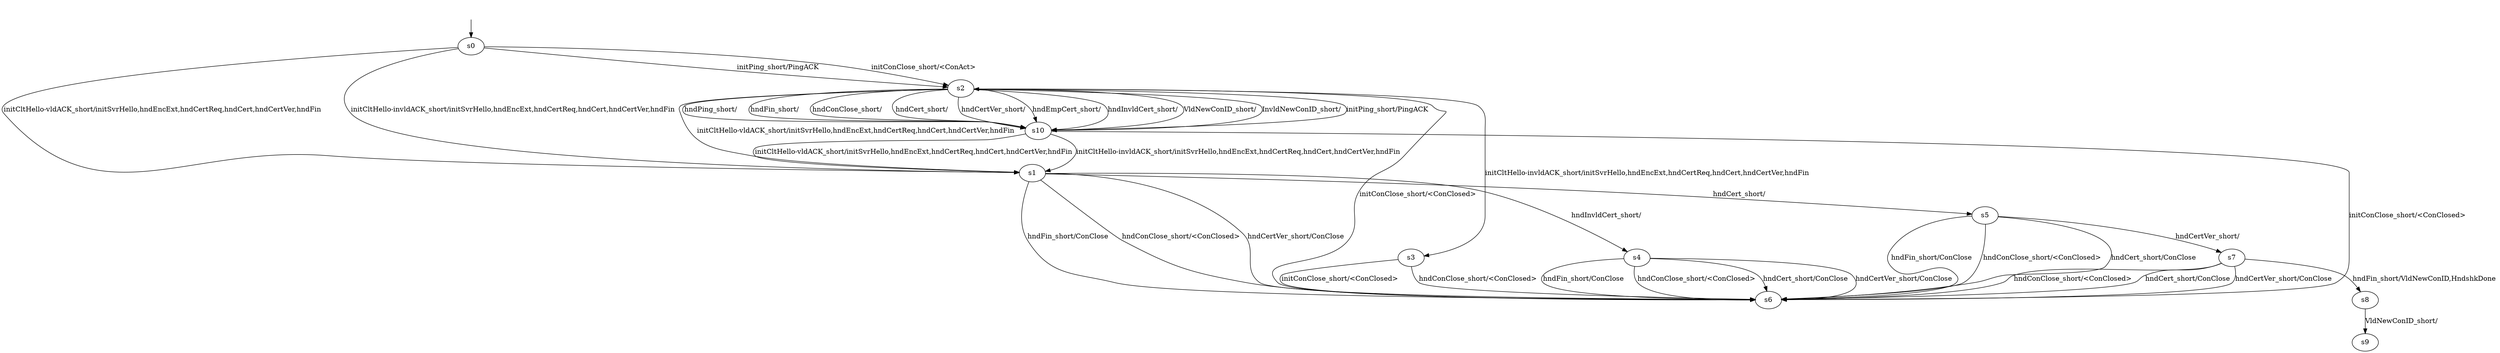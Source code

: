 digraph "picoModels/pico-BWCA-s-0/learnedModel" {
s0 [label=s0];
s1 [label=s1];
s2 [label=s2];
s3 [label=s3];
s4 [label=s4];
s5 [label=s5];
s6 [label=s6];
s7 [label=s7];
s8 [label=s8];
s9 [label=s9];
s10 [label=s10];
s0 -> s2  [label="initPing_short/PingACK "];
s0 -> s2  [label="initConClose_short/<ConAct> "];
s0 -> s1  [label="initCltHello-vldACK_short/initSvrHello,hndEncExt,hndCertReq,hndCert,hndCertVer,hndFin "];
s0 -> s1  [label="initCltHello-invldACK_short/initSvrHello,hndEncExt,hndCertReq,hndCert,hndCertVer,hndFin "];
s1 -> s6  [label="hndFin_short/ConClose "];
s1 -> s6  [label="hndConClose_short/<ConClosed> "];
s1 -> s5  [label="hndCert_short/ "];
s1 -> s6  [label="hndCertVer_short/ConClose "];
s1 -> s4  [label="hndInvldCert_short/ "];
s2 -> s6  [label="initConClose_short/<ConClosed> "];
s2 -> s1  [label="initCltHello-vldACK_short/initSvrHello,hndEncExt,hndCertReq,hndCert,hndCertVer,hndFin "];
s2 -> s3  [label="initCltHello-invldACK_short/initSvrHello,hndEncExt,hndCertReq,hndCert,hndCertVer,hndFin "];
s2 -> s10  [label="hndPing_short/ "];
s2 -> s10  [label="hndFin_short/ "];
s2 -> s10  [label="hndConClose_short/ "];
s2 -> s10  [label="hndCert_short/ "];
s2 -> s10  [label="hndCertVer_short/ "];
s2 -> s10  [label="hndEmpCert_short/ "];
s2 -> s10  [label="hndInvldCert_short/ "];
s2 -> s10  [label="VldNewConID_short/ "];
s2 -> s10  [label="InvldNewConID_short/ "];
s3 -> s6  [label="initConClose_short/<ConClosed> "];
s3 -> s6  [label="hndConClose_short/<ConClosed> "];
s4 -> s6  [label="hndFin_short/ConClose "];
s4 -> s6  [label="hndConClose_short/<ConClosed> "];
s4 -> s6  [label="hndCert_short/ConClose "];
s4 -> s6  [label="hndCertVer_short/ConClose "];
s5 -> s6  [label="hndFin_short/ConClose "];
s5 -> s6  [label="hndConClose_short/<ConClosed> "];
s5 -> s6  [label="hndCert_short/ConClose "];
s5 -> s7  [label="hndCertVer_short/ "];
s7 -> s8  [label="hndFin_short/VldNewConID,HndshkDone "];
s7 -> s6  [label="hndConClose_short/<ConClosed> "];
s7 -> s6  [label="hndCert_short/ConClose "];
s7 -> s6  [label="hndCertVer_short/ConClose "];
s8 -> s9  [label="VldNewConID_short/ "];
s10 -> s2  [label="initPing_short/PingACK "];
s10 -> s6  [label="initConClose_short/<ConClosed> "];
s10 -> s1  [label="initCltHello-vldACK_short/initSvrHello,hndEncExt,hndCertReq,hndCert,hndCertVer,hndFin "];
s10 -> s1  [label="initCltHello-invldACK_short/initSvrHello,hndEncExt,hndCertReq,hndCert,hndCertVer,hndFin "];
__start0 [label="", shape=none];
__start0 -> s0  [label=""];
}
